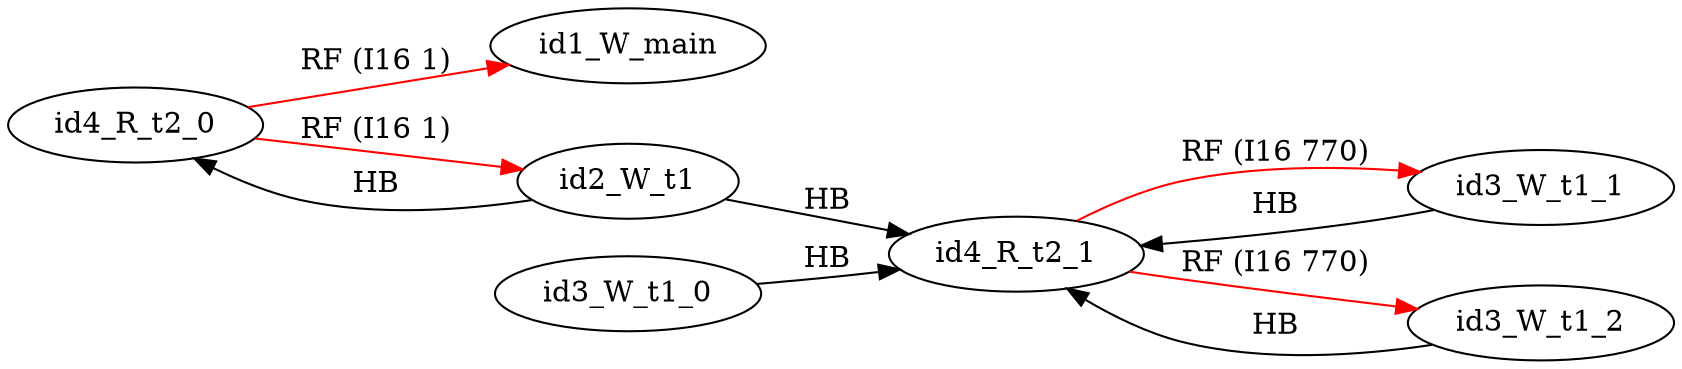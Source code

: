 digraph memory_model {
rankdir=LR;
splines=true; esep=0.5;
id4_R_t2_0 -> id1_W_main [label = "RF (I16 1)", color="red"];
id4_R_t2_0 -> id2_W_t1 [label = "RF (I16 1)", color="red"];
id4_R_t2_1 -> id3_W_t1_1 [label = "RF (I16 770)", color="red"];
id4_R_t2_1 -> id3_W_t1_2 [label = "RF (I16 770)", color="red"];
id2_W_t1 -> id4_R_t2_0 [label = "HB", color="black"];
id2_W_t1 -> id4_R_t2_1 [label = "HB", color="black"];
id3_W_t1_0 -> id4_R_t2_1 [label = "HB", color="black"];
id3_W_t1_1 -> id4_R_t2_1 [label = "HB", color="black"];
id3_W_t1_2 -> id4_R_t2_1 [label = "HB", color="black"];
id1_W_main [pos="2.5,8!"]
id2_W_t1 [pos="0,6!"]
id3_W_t1_0 [pos="0,4!"]
id3_W_t1_1 [pos="0,2!"]
id3_W_t1_2 [pos="0,0!"]
id4_R_t2_0 [pos="5,6!"]
id4_R_t2_1 [pos="5,4!"]
}